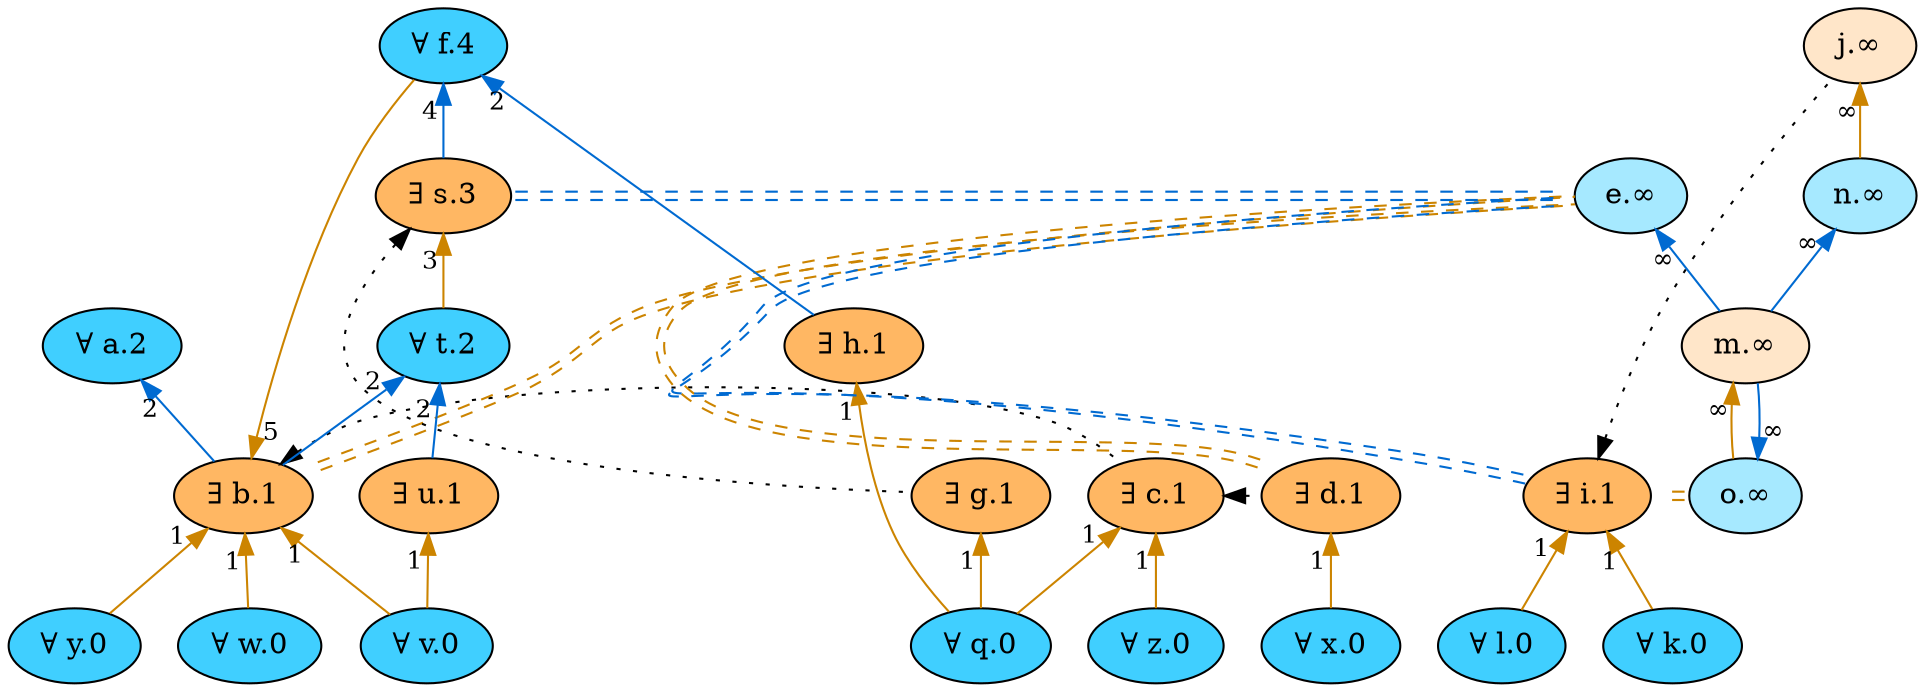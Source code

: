 digraph {
    // Node defaults can be set here if needed
    "v" [style="filled" fillcolor="#40cfff" label="∀ v.0" fontsize=14]
    "z" [style="filled" fillcolor="#40cfff" label="∀ z.0" fontsize=14]
    "y" [style="filled" fillcolor="#40cfff" label="∀ y.0" fontsize=14]
    "x" [style="filled" fillcolor="#40cfff" label="∀ x.0" fontsize=14]
    "w" [style="filled" fillcolor="#40cfff" label="∀ w.0" fontsize=14]
    "q" [style="filled" fillcolor="#40cfff" label="∀ q.0" fontsize=14]
    "l" [style="filled" fillcolor="#40cfff" label="∀ l.0" fontsize=14]
    "k" [style="filled" fillcolor="#40cfff" label="∀ k.0" fontsize=14]
    "u" [style="filled" fillcolor="#ffb763" label="∃ u.1" fontsize=14]
    "b" [style="filled" fillcolor="#ffb763" label="∃ b.1" fontsize=14]
    "c" [style="filled" fillcolor="#ffb763" label="∃ c.1" fontsize=14]
    "d" [style="filled" fillcolor="#ffb763" label="∃ d.1" fontsize=14]
    "i" [style="filled" fillcolor="#ffb763" label="∃ i.1" fontsize=14]
    "g" [style="filled" fillcolor="#ffb763" label="∃ g.1" fontsize=14]
    "h" [style="filled" fillcolor="#ffb763" label="∃ h.1" fontsize=14]
    "a" [style="filled" fillcolor="#40cfff" label="∀ a.2" fontsize=14]
    "t" [style="filled" fillcolor="#40cfff" label="∀ t.2" fontsize=14]
    "s" [style="filled" fillcolor="#ffb763" label="∃ s.3" fontsize=14]
    "f" [style="filled" fillcolor="#40cfff" label="∀ f.4" fontsize=14]
    "j" [style="filled" fillcolor="#ffe6c9" label="j.∞" fontsize=14]
    "e" [style="filled" fillcolor="#a6e9ff" label="e.∞" fontsize=14]
    "o" [style="filled" fillcolor="#a6e9ff" label="o.∞" fontsize=14]
    "n" [style="filled" fillcolor="#a6e9ff" label="n.∞" fontsize=14]
    "m" [style="filled" fillcolor="#ffe6c9" label="m.∞" fontsize=14]
    edge[labeldistance=1.5 fontsize=12]
    "a" -> "b" [color="#006ad1" style="solid" dir="back" taillabel="2" ]
    "t" -> "b" [color="#006ad1" style="solid" dir="back" taillabel="2" ]
    "b" -> "c" [color="black" style="dotted" dir="back" taillabel="" constraint=false]
    "c" -> "d" [color="black" style="dotted" dir="back" taillabel="" constraint=false]
    "b" -> "e" [color="#cc8400:invis:#cc8400" style="dashed" dir="back" taillabel="" constraint=false]
    "d" -> "e" [color="#cc8400:invis:#cc8400" style="dashed" dir="back" taillabel="" constraint=false]
    "b" -> "f" [color="#cc8400" style="solid" dir="back" taillabel="5" ]
    "s" -> "g" [color="black" style="dotted" dir="back" taillabel="" constraint=false]
    "f" -> "h" [color="#006ad1" style="solid" dir="back" taillabel="2" ]
    "e" -> "i" [color="#006ad1:invis:#006ad1" style="dashed" dir="back" taillabel="" constraint=false]
    "i" -> "j" [color="black" style="dotted" dir="back" taillabel="" constraint=false]
    "i" -> "k" [color="#cc8400" style="solid" dir="back" taillabel="1" ]
    "i" -> "l" [color="#cc8400" style="solid" dir="back" taillabel="1" ]
    "e" -> "m" [color="#006ad1" style="solid" dir="back" taillabel="∞" ]
    "o" -> "m" [color="#006ad1" style="solid" dir="back" taillabel="∞" ]
    "n" -> "m" [color="#006ad1" style="solid" dir="back" taillabel="∞" ]
    "j" -> "n" [color="#cc8400" style="solid" dir="back" taillabel="∞" ]
    "i" -> "o" [color="#cc8400:invis:#cc8400" style="dashed" dir="back" taillabel="" constraint=false]
    "m" -> "o" [color="#cc8400" style="solid" dir="back" taillabel="∞" ]
    "g" -> "q" [color="#cc8400" style="solid" dir="back" taillabel="1" ]
    "h" -> "q" [color="#cc8400" style="solid" dir="back" taillabel="1" ]
    "c" -> "q" [color="#cc8400" style="solid" dir="back" taillabel="1" ]
    "e" -> "s" [color="#006ad1:invis:#006ad1" style="dashed" dir="back" taillabel="" constraint=false]
    "f" -> "s" [color="#006ad1" style="solid" dir="back" taillabel="4" ]
    "s" -> "t" [color="#cc8400" style="solid" dir="back" taillabel="3" ]
    "t" -> "u" [color="#006ad1" style="solid" dir="back" taillabel="2" ]
    "b" -> "v" [color="#cc8400" style="solid" dir="back" taillabel="1" ]
    "u" -> "v" [color="#cc8400" style="solid" dir="back" taillabel="1" ]
    "b" -> "w" [color="#cc8400" style="solid" dir="back" taillabel="1" ]
    "d" -> "x" [color="#cc8400" style="solid" dir="back" taillabel="1" ]
    "b" -> "y" [color="#cc8400" style="solid" dir="back" taillabel="1" ]
    "c" -> "z" [color="#cc8400" style="solid" dir="back" taillabel="1" ]
    {rank = max v z y x w q l k}
    {rank = min f}
}